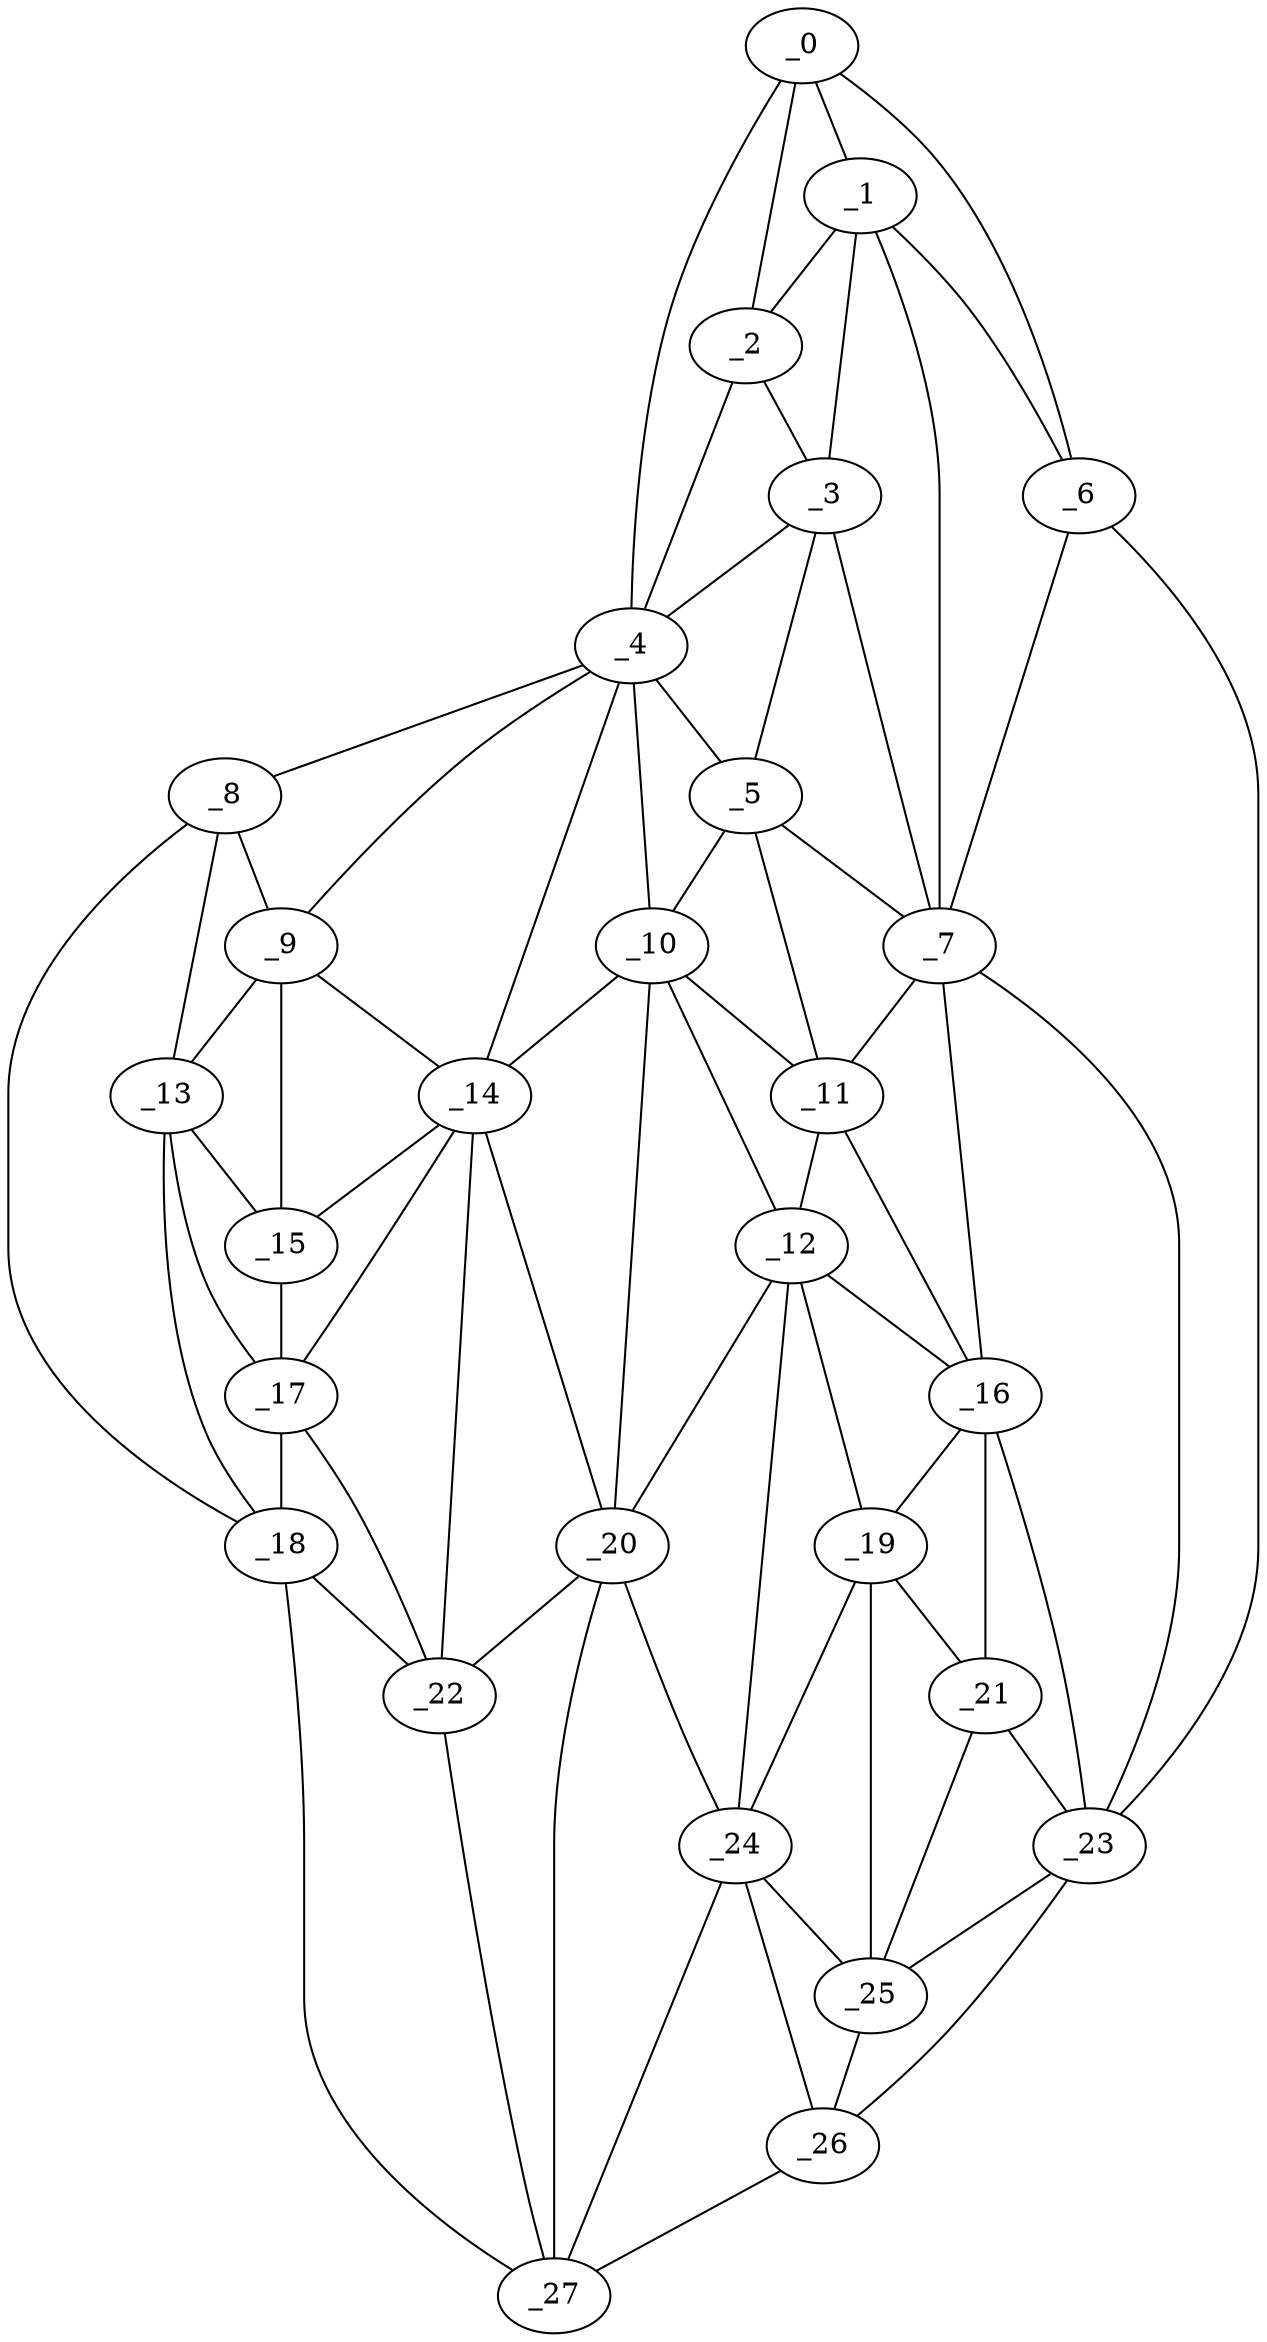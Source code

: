 graph "obj89__30.gxl" {
	_0	 [x=17,
		y=12];
	_1	 [x=21,
		y=23];
	_0 -- _1	 [valence=2];
	_2	 [x=23,
		y=31];
	_0 -- _2	 [valence=1];
	_4	 [x=39,
		y=97];
	_0 -- _4	 [valence=1];
	_6	 [x=47,
		y=5];
	_0 -- _6	 [valence=1];
	_1 -- _2	 [valence=2];
	_3	 [x=32,
		y=38];
	_1 -- _3	 [valence=1];
	_1 -- _6	 [valence=2];
	_7	 [x=54,
		y=13];
	_1 -- _7	 [valence=2];
	_2 -- _3	 [valence=1];
	_2 -- _4	 [valence=2];
	_3 -- _4	 [valence=1];
	_5	 [x=46,
		y=43];
	_3 -- _5	 [valence=2];
	_3 -- _7	 [valence=2];
	_4 -- _5	 [valence=2];
	_8	 [x=55,
		y=125];
	_4 -- _8	 [valence=1];
	_9	 [x=59,
		y=108];
	_4 -- _9	 [valence=1];
	_10	 [x=60,
		y=42];
	_4 -- _10	 [valence=1];
	_14	 [x=70,
		y=98];
	_4 -- _14	 [valence=2];
	_5 -- _7	 [valence=1];
	_5 -- _10	 [valence=2];
	_11	 [x=62,
		y=28];
	_5 -- _11	 [valence=2];
	_6 -- _7	 [valence=2];
	_23	 [x=95,
		y=13];
	_6 -- _23	 [valence=1];
	_7 -- _11	 [valence=2];
	_16	 [x=76,
		y=27];
	_7 -- _16	 [valence=2];
	_7 -- _23	 [valence=2];
	_8 -- _9	 [valence=1];
	_13	 [x=67,
		y=114];
	_8 -- _13	 [valence=2];
	_18	 [x=83,
		y=118];
	_8 -- _18	 [valence=1];
	_9 -- _13	 [valence=2];
	_9 -- _14	 [valence=2];
	_15	 [x=71,
		y=105];
	_9 -- _15	 [valence=1];
	_10 -- _11	 [valence=1];
	_12	 [x=67,
		y=39];
	_10 -- _12	 [valence=2];
	_10 -- _14	 [valence=2];
	_20	 [x=88,
		y=73];
	_10 -- _20	 [valence=2];
	_11 -- _12	 [valence=2];
	_11 -- _16	 [valence=2];
	_12 -- _16	 [valence=2];
	_19	 [x=87,
		y=37];
	_12 -- _19	 [valence=1];
	_12 -- _20	 [valence=2];
	_24	 [x=95,
		y=50];
	_12 -- _24	 [valence=1];
	_13 -- _15	 [valence=1];
	_17	 [x=81,
		y=110];
	_13 -- _17	 [valence=2];
	_13 -- _18	 [valence=2];
	_14 -- _15	 [valence=2];
	_14 -- _17	 [valence=1];
	_14 -- _20	 [valence=2];
	_22	 [x=92,
		y=88];
	_14 -- _22	 [valence=2];
	_15 -- _17	 [valence=2];
	_16 -- _19	 [valence=2];
	_21	 [x=91,
		y=22];
	_16 -- _21	 [valence=1];
	_16 -- _23	 [valence=1];
	_17 -- _18	 [valence=2];
	_17 -- _22	 [valence=2];
	_18 -- _22	 [valence=2];
	_27	 [x=115,
		y=44];
	_18 -- _27	 [valence=1];
	_19 -- _21	 [valence=1];
	_19 -- _24	 [valence=1];
	_25	 [x=100,
		y=32];
	_19 -- _25	 [valence=2];
	_20 -- _22	 [valence=1];
	_20 -- _24	 [valence=2];
	_20 -- _27	 [valence=1];
	_21 -- _23	 [valence=2];
	_21 -- _25	 [valence=2];
	_22 -- _27	 [valence=2];
	_23 -- _25	 [valence=1];
	_26	 [x=108,
		y=33];
	_23 -- _26	 [valence=1];
	_24 -- _25	 [valence=2];
	_24 -- _26	 [valence=2];
	_24 -- _27	 [valence=2];
	_25 -- _26	 [valence=2];
	_26 -- _27	 [valence=1];
}
